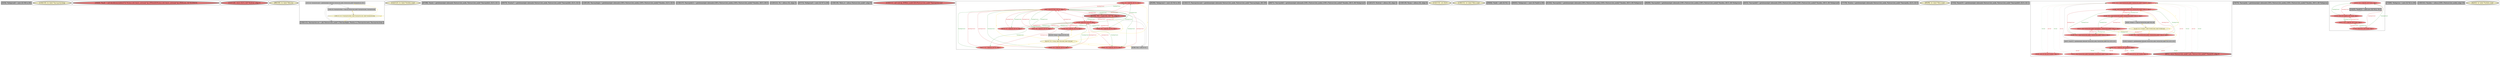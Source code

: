 
digraph G {





subgraph cluster36 {


node264 [penwidth=3.0,fontsize=20,fillcolor=grey,label="[5/54]  %idxprom8 = zext i32 %8 to i64",shape=rectangle,style=filled ]



}

subgraph cluster15 {


node225 [penwidth=3.0,fontsize=20,fillcolor=lemonchiffon,label="[134/135]  br label %arrayctor.loop",shape=ellipse,style=filled ]



}

subgraph cluster35 {


node263 [penwidth=3.0,fontsize=20,fillcolor=lightcoral,label="[19/20]  %call = call dereferenceable(272) %class.std::basic_ostream* @_ZNSolsEi(%class.std::basic_ostream* @_ZSt4cout, i32 %15)%15)",shape=ellipse,style=filled ]



}

subgraph cluster11 {


node208 [penwidth=3.0,fontsize=20,fillcolor=lightcoral,label="[125/126]  store i32 0, i32* %retval, align 4",shape=ellipse,style=filled ]



}

subgraph cluster19 {


node229 [penwidth=3.0,fontsize=20,fillcolor=lemonchiffon,label="[99/100]  br label %for.inc",shape=ellipse,style=filled ]



}

subgraph cluster9 {


node206 [fillcolor=grey,label="[107/114]  %arrayctor.next = getelementptr inbounds %struct.list_node, %struct.list_node* %arrayctor.cur, i64 1",shape=rectangle,style=filled ]
node205 [penwidth=3.0,fontsize=20,fillcolor=grey,label="[106/115]  %arrayctor.cur = phi %struct.list_node* [ %array.begin, %entry ], [ %arrayctor.next, %arrayctor.loop ]",shape=rectangle,style=filled ]
node203 [fillcolor=grey,label="[108/113]  %arrayctor.done = icmp eq %struct.list_node* %arrayctor.next, %arrayctor.end",shape=rectangle,style=filled ]
node204 [fillcolor=lemonchiffon,label="[109/112]  br i1 %arrayctor.done, label %arrayctor.cont, label %arrayctor.loop",shape=ellipse,style=filled ]

node205->node206 [style=solid,color=black,label="",penwidth=0.5,fontcolor=black ]
node206->node205 [style=solid,color=black,label="",penwidth=0.5,fontcolor=black ]
node204->node203 [style=solid,color=gold,label="C",penwidth=1.0,fontcolor=gold ]
node203->node204 [style=solid,color=black,label="",penwidth=0.5,fontcolor=black ]
node206->node203 [style=solid,color=black,label="",penwidth=0.5,fontcolor=black ]
node204->node204 [style=solid,color=gold,label="C",penwidth=1.0,fontcolor=gold ]
node204->node205 [style=solid,color=gold,label="C",penwidth=1.0,fontcolor=gold ]
node204->node206 [style=solid,color=gold,label="C",penwidth=1.0,fontcolor=gold ]


}

subgraph cluster8 {


node202 [penwidth=3.0,fontsize=20,fillcolor=lemonchiffon,label="[122/123]  br label %while.cond",shape=ellipse,style=filled ]



}

subgraph cluster10 {


node207 [penwidth=3.0,fontsize=20,fillcolor=grey,label="[87/88]  %next = getelementptr inbounds %struct.list_node, %struct.list_node* %arrayidx4, i32 0, i32 1",shape=rectangle,style=filled ]



}

subgraph cluster23 {


node233 [penwidth=3.0,fontsize=20,fillcolor=grey,label="[69/70]  %value7 = getelementptr inbounds %struct.list_node, %struct.list_node* %arrayidx6, i32 0, i32 0",shape=rectangle,style=filled ]



}

subgraph cluster7 {


node201 [penwidth=3.0,fontsize=20,fillcolor=grey,label="[128/129]  %array.begin = getelementptr inbounds [100 x %struct.list_node], [100 x %struct.list_node]* %nodes, i32 0, i32 0",shape=rectangle,style=filled ]



}

subgraph cluster14 {


node224 [penwidth=3.0,fontsize=20,fillcolor=grey,label="[136/137]  %arrayidx11 = getelementptr inbounds [100 x %struct.list_node], [100 x %struct.list_node]* %nodes, i64 0, i64 0",shape=rectangle,style=filled ]



}

subgraph cluster6 {


node200 [penwidth=3.0,fontsize=20,fillcolor=grey,label="[120/121]  %i = alloca i32, align 4",shape=rectangle,style=filled ]



}

subgraph cluster30 {


node258 [penwidth=3.0,fontsize=20,fillcolor=grey,label="[67/72]  %idxprom5 = zext i32 %7 to i64",shape=rectangle,style=filled ]



}

subgraph cluster31 {


node259 [penwidth=3.0,fontsize=20,fillcolor=grey,label="[138/139]  %list_it = alloca %struct.list_node*, align 8",shape=rectangle,style=filled ]



}

subgraph cluster0 {


node194 [penwidth=3.0,fontsize=20,fillcolor=lightcoral,label="[110/111]  call void @_ZN9list_nodeC2Ev(%struct.list_node* %arrayctor.cur)",shape=ellipse,style=filled ]



}

subgraph cluster13 {


node223 [fillcolor=lightcoral,label="[74/81]  %2 = load i32, i32* %i, align 4",shape=ellipse,style=filled ]
node221 [fillcolor=lightcoral,label="[82/83]  %6 = load i32, i32* %i, align 4",shape=ellipse,style=filled ]
node220 [fillcolor=lightcoral,label="[3/92]  store i32 %inc, i32* %i, align 4",shape=ellipse,style=filled ]
node218 [fillcolor=lemonchiffon,label="[94/101]  br i1 %cmp, label %for.body, label %for.end",shape=ellipse,style=filled ]
node216 [fillcolor=lightcoral,label="[66/73]  %7 = load i32, i32* %i, align 4",shape=ellipse,style=filled ]
node210 [fillcolor=lightcoral,label="[84/91]  %4 = load i32, i32* %i, align 4",shape=ellipse,style=filled ]
node211 [fillcolor=lightcoral,label="[4/55]  %8 = load i32, i32* %i, align 4",shape=ellipse,style=filled ]
node213 [fillcolor=grey,label="[93/102]  %cmp = icmp ult i32 %0, 99",shape=rectangle,style=filled ]
node219 [fillcolor=lightcoral,label="[1/104]  store i32 0, i32* %i, align 4",shape=ellipse,style=filled ]
node217 [fillcolor=lightcoral,label="[2/103]  %0 = load i32, i32* %i, align 4",shape=ellipse,style=filled ]
node212 [fillcolor=lightcoral,label="[56/57]  %1 = load i32, i32* %i, align 4",shape=ellipse,style=filled ]
node214 [fillcolor=lightcoral,label="[58/65]  %3 = load i32, i32* %i, align 4",shape=ellipse,style=filled ]
node222 [fillcolor=grey,label="[97/98]  %inc = add i32 %5, 1",shape=rectangle,style=filled ]
node215 [penwidth=3.0,fontsize=20,fillcolor=lightcoral,label="[0/105]  %5 = load i32, i32* %i, align 4",shape=ellipse,style=filled ]

node223->node219 [style=solid,color=firebrick3,label="A|indep|Const",penwidth=1.0,fontcolor=firebrick3 ]
node218->node220 [style=solid,color=gold,label="C",penwidth=1.0,fontcolor=gold ]
node218->node215 [style=solid,color=gold,label="C",penwidth=1.0,fontcolor=gold ]
node218->node210 [style=solid,color=gold,label="C",penwidth=1.0,fontcolor=gold ]
node219->node216 [style=solid,color=forestgreen,label="T|indep|Const",penwidth=1.0,fontcolor=forestgreen ]
node216->node219 [style=solid,color=firebrick3,label="A|indep|Const",penwidth=1.0,fontcolor=firebrick3 ]
node211->node220 [style=solid,color=firebrick3,label="A|indep|Const",penwidth=1.0,fontcolor=firebrick3 ]
node212->node220 [style=solid,color=firebrick3,label="A|indep|Const",penwidth=1.0,fontcolor=firebrick3 ]
node217->node220 [style=solid,color=firebrick3,label="A|indep|Const",penwidth=1.0,fontcolor=firebrick3 ]
node210->node220 [style=solid,color=firebrick3,label="A|indep|Const",penwidth=1.0,fontcolor=firebrick3 ]
node219->node223 [style=solid,color=forestgreen,label="T|indep|Const",penwidth=1.0,fontcolor=forestgreen ]
node219->node214 [style=solid,color=forestgreen,label="T|indep|Const",penwidth=1.0,fontcolor=forestgreen ]
node219->node210 [style=solid,color=forestgreen,label="T|indep|Const",penwidth=1.0,fontcolor=forestgreen ]
node215->node222 [style=solid,color=black,label="",penwidth=0.5,fontcolor=black ]
node214->node219 [style=solid,color=firebrick3,label="A|indep|Const",penwidth=1.0,fontcolor=firebrick3 ]
node220->node217 [style=solid,color=forestgreen,label="T|indep|Const",penwidth=1.0,fontcolor=forestgreen ]
node220->node216 [style=solid,color=forestgreen,label="T|indep|Const",penwidth=1.0,fontcolor=forestgreen ]
node217->node213 [style=solid,color=black,label="",penwidth=0.5,fontcolor=black ]
node223->node220 [style=solid,color=firebrick3,label="A|indep|Const",penwidth=1.0,fontcolor=firebrick3 ]
node210->node219 [style=solid,color=firebrick3,label="A|indep|Const",penwidth=1.0,fontcolor=firebrick3 ]
node218->node222 [style=solid,color=gold,label="C",penwidth=1.0,fontcolor=gold ]
node218->node218 [style=solid,color=gold,label="C",penwidth=1.0,fontcolor=gold ]
node219->node215 [style=solid,color=forestgreen,label="T|indep|Const",penwidth=1.0,fontcolor=forestgreen ]
node219->node211 [style=solid,color=forestgreen,label="T|indep|Const",penwidth=1.0,fontcolor=forestgreen ]
node220->node223 [style=solid,color=forestgreen,label="T|indep|Const",penwidth=1.0,fontcolor=forestgreen ]
node219->node217 [style=solid,color=forestgreen,label="T|indep|Const",penwidth=1.0,fontcolor=forestgreen ]
node218->node214 [style=solid,color=gold,label="C",penwidth=1.0,fontcolor=gold ]
node216->node220 [style=solid,color=firebrick3,label="A|indep|Const",penwidth=1.0,fontcolor=firebrick3 ]
node211->node219 [style=solid,color=firebrick3,label="A|indep|Const",penwidth=1.0,fontcolor=firebrick3 ]
node215->node219 [style=solid,color=firebrick3,label="A|indep|Const",penwidth=1.0,fontcolor=firebrick3 ]
node217->node219 [style=solid,color=firebrick3,label="A|indep|Const",penwidth=1.0,fontcolor=firebrick3 ]
node220->node211 [style=solid,color=forestgreen,label="T|indep|Const",penwidth=1.0,fontcolor=forestgreen ]
node214->node220 [style=solid,color=firebrick3,label="A|indep|Const",penwidth=1.0,fontcolor=firebrick3 ]
node220->node210 [style=solid,color=forestgreen,label="T|indep|Const",penwidth=1.0,fontcolor=forestgreen ]
node219->node221 [style=solid,color=forestgreen,label="T|indep|Const",penwidth=1.0,fontcolor=forestgreen ]
node221->node219 [style=solid,color=firebrick3,label="A|indep|Const",penwidth=1.0,fontcolor=firebrick3 ]
node218->node213 [style=solid,color=gold,label="C",penwidth=1.0,fontcolor=gold ]
node218->node212 [style=solid,color=gold,label="C",penwidth=1.0,fontcolor=gold ]
node219->node212 [style=solid,color=forestgreen,label="T|indep|Const",penwidth=1.0,fontcolor=forestgreen ]
node213->node218 [style=solid,color=black,label="",penwidth=0.5,fontcolor=black ]
node220->node214 [style=solid,color=forestgreen,label="T|indep|Const",penwidth=1.0,fontcolor=forestgreen ]
node215->node220 [style=solid,color=firebrick3,label="A|indep|Const",penwidth=1.0,fontcolor=firebrick3 ]
node218->node217 [style=solid,color=gold,label="C",penwidth=1.0,fontcolor=gold ]
node218->node223 [style=solid,color=gold,label="C",penwidth=1.0,fontcolor=gold ]
node221->node220 [style=solid,color=firebrick3,label="A|indep|Const",penwidth=1.0,fontcolor=firebrick3 ]
node220->node221 [style=solid,color=forestgreen,label="T|indep|Const",penwidth=1.0,fontcolor=forestgreen ]
node212->node219 [style=solid,color=firebrick3,label="A|indep|Const",penwidth=1.0,fontcolor=firebrick3 ]
node222->node220 [style=solid,color=black,label="",penwidth=0.5,fontcolor=black ]
node220->node215 [style=solid,color=forestgreen,label="T|indep|Const",penwidth=1.0,fontcolor=forestgreen ]
node220->node212 [style=solid,color=forestgreen,label="T|indep|Const",penwidth=1.0,fontcolor=forestgreen ]


}

subgraph cluster5 {


node199 [penwidth=3.0,fontsize=20,fillcolor=grey,label="[85/90]  %idxprom3 = zext i32 %4 to i64",shape=rectangle,style=filled ]



}

subgraph cluster1 {


node195 [penwidth=3.0,fontsize=20,fillcolor=grey,label="[116/117]  %arrayctor.end = getelementptr inbounds %struct.list_node, %struct.list_node* %array.begin, i64 100",shape=rectangle,style=filled ]



}

subgraph cluster32 {


node260 [penwidth=3.0,fontsize=20,fillcolor=grey,label="[68/71]  %arrayidx6 = getelementptr inbounds [100 x %struct.list_node], [100 x %struct.list_node]* %nodes, i64 0, i64 %idxprom5",shape=rectangle,style=filled ]



}

subgraph cluster3 {


node197 [penwidth=3.0,fontsize=20,fillcolor=grey,label="[124/127]  %retval = alloca i32, align 4",shape=rectangle,style=filled ]



}

subgraph cluster4 {


node198 [penwidth=3.0,fontsize=20,fillcolor=grey,label="[118/119]  %sum = alloca i32, align 4",shape=rectangle,style=filled ]



}

subgraph cluster17 {


node227 [penwidth=3.0,fontsize=20,fillcolor=lemonchiffon,label="[132/133]  ret i32 0",shape=ellipse,style=filled ]



}

subgraph cluster16 {


node226 [penwidth=3.0,fontsize=20,fillcolor=lemonchiffon,label="[130/131]  br label %for.cond",shape=ellipse,style=filled ]



}

subgraph cluster2 {


node196 [penwidth=3.0,fontsize=20,fillcolor=grey,label="[59/64]  %add = add i32 %3, 1",shape=rectangle,style=filled ]



}

subgraph cluster34 {


node262 [penwidth=3.0,fontsize=20,fillcolor=grey,label="[60/63]  %idxprom1 = zext i32 %add to i64",shape=rectangle,style=filled ]



}

subgraph cluster22 {


node232 [penwidth=3.0,fontsize=20,fillcolor=grey,label="[61/62]  %arrayidx2 = getelementptr inbounds [100 x %struct.list_node], [100 x %struct.list_node]* %nodes, i64 0, i64 %idxprom1",shape=rectangle,style=filled ]



}

subgraph cluster25 {


node249 [penwidth=3.0,fontsize=20,fillcolor=grey,label="[86/89]  %arrayidx4 = getelementptr inbounds [100 x %struct.list_node], [100 x %struct.list_node]* %nodes, i64 0, i64 %idxprom3",shape=rectangle,style=filled ]



}

subgraph cluster18 {


node228 [penwidth=3.0,fontsize=20,fillcolor=grey,label="[6/53]  %arrayidx9 = getelementptr inbounds [100 x %struct.list_node], [100 x %struct.list_node]* %nodes, i64 0, i64 %idxprom8",shape=rectangle,style=filled ]



}

subgraph cluster29 {


node257 [penwidth=3.0,fontsize=20,fillcolor=grey,label="[77/78]  %value = getelementptr inbounds %struct.list_node, %struct.list_node* %arrayidx, i32 0, i32 0",shape=rectangle,style=filled ]



}

subgraph cluster20 {


node230 [penwidth=3.0,fontsize=20,fillcolor=lemonchiffon,label="[95/96]  br label %for.cond",shape=ellipse,style=filled ]



}

subgraph cluster26 {


node250 [penwidth=3.0,fontsize=20,fillcolor=grey,label="[7/52]  %next10 = getelementptr inbounds %struct.list_node, %struct.list_node* %arrayidx9, i32 0, i32 1",shape=rectangle,style=filled ]



}

subgraph cluster24 {


node247 [fillcolor=lightcoral,label="[9/50]  %14 = load %struct.list_node*, %struct.list_node** %next15, align 8",shape=ellipse,style=filled ]
node246 [fillcolor=lightcoral,label="[10/49]  store %struct.list_node* %14, %struct.list_node** %list_it, align 8",shape=ellipse,style=filled ]
node244 [fillcolor=lemonchiffon,label="[41/44]  br i1 %cmp12, label %while.body, label %while.end",shape=ellipse,style=filled ]
node248 [fillcolor=lightcoral,label="[39/46]  %9 = load %struct.list_node*, %struct.list_node** %list_it, align 8",shape=ellipse,style=filled ]
node243 [fillcolor=lightcoral,label="[28/29]  store i32 %6, i32* %value7, align 16",shape=ellipse,style=filled ]
node245 [fillcolor=lightcoral,label="[35/38]  %13 = load %struct.list_node*, %struct.list_node** %list_it, align 8",shape=ellipse,style=filled ]
node242 [fillcolor=grey,label="[12/33]  %value13 = getelementptr inbounds %struct.list_node, %struct.list_node* %10, i32 0, i32 0",shape=rectangle,style=filled ]
node241 [fillcolor=lightcoral,label="[30/31]  store %struct.list_node* %arrayidx2, %struct.list_node** %next, align 8",shape=ellipse,style=filled ]
node240 [fillcolor=grey,label="[36/37]  %next15 = getelementptr inbounds %struct.list_node, %struct.list_node* %13, i32 0, i32 1",shape=rectangle,style=filled ]
node235 [fillcolor=lightcoral,label="[13/32]  %11 = load i32, i32* %value13, align 8",shape=ellipse,style=filled ]
node238 [fillcolor=grey,label="[40/45]  %cmp12 = icmp ne %struct.list_node* %9, null",shape=rectangle,style=filled ]
node234 [fillcolor=lightcoral,label="[26/27]  store i32 %1, i32* %value, align 16",shape=ellipse,style=filled ]
node236 [fillcolor=lightcoral,label="[11/48]  %10 = load %struct.list_node*, %struct.list_node** %list_it, align 8",shape=ellipse,style=filled ]
node237 [fillcolor=lightcoral,label="[34/47]  store %struct.list_node* %arrayidx11, %struct.list_node** %list_it, align 8",shape=ellipse,style=filled ]
node239 [penwidth=3.0,fontsize=20,fillcolor=lightcoral,label="[8/51]  store %struct.list_node* null, %struct.list_node** %next10, align 8",shape=ellipse,style=filled ]

node244->node248 [style=solid,color=gold,label="C",penwidth=1.0,fontcolor=gold ]
node244->node245 [style=solid,color=gold,label="C",penwidth=1.0,fontcolor=gold ]
node248->node238 [style=solid,color=black,label="",penwidth=0.5,fontcolor=black ]
node244->node244 [style=solid,color=gold,label="C",penwidth=1.0,fontcolor=gold ]
node245->node240 [style=solid,color=black,label="",penwidth=0.5,fontcolor=black ]
node244->node240 [style=solid,color=gold,label="C",penwidth=1.0,fontcolor=gold ]
node244->node236 [style=solid,color=gold,label="C",penwidth=1.0,fontcolor=gold ]
node235->node239 [style=dotted,color=firebrick3,label="A|Conf",penwidth=1.0,fontcolor=firebrick3 ]
node234->node235 [style=dotted,color=forestgreen,label="T|Conf",penwidth=1.0,fontcolor=forestgreen ]
node237->node245 [style=solid,color=forestgreen,label="T|indep|Const",penwidth=1.0,fontcolor=forestgreen ]
node237->node236 [style=solid,color=forestgreen,label="T|indep|Const",penwidth=1.0,fontcolor=forestgreen ]
node244->node246 [style=solid,color=gold,label="C",penwidth=1.0,fontcolor=gold ]
node243->node235 [style=dotted,color=forestgreen,label="T|Conf",penwidth=1.0,fontcolor=forestgreen ]
node243->node247 [style=dotted,color=forestgreen,label="T|Conf",penwidth=1.0,fontcolor=forestgreen ]
node239->node247 [style=dotted,color=forestgreen,label="T|Conf",penwidth=1.0,fontcolor=forestgreen ]
node247->node239 [style=dotted,color=firebrick3,label="A|Conf",penwidth=1.0,fontcolor=firebrick3 ]
node246->node245 [style=solid,color=forestgreen,label="T|indep|Const",penwidth=1.0,fontcolor=forestgreen ]
node248->node246 [style=solid,color=firebrick3,label="A|indep|Const",penwidth=1.0,fontcolor=firebrick3 ]
node246->node236 [style=solid,color=forestgreen,label="T|indep|Const",penwidth=1.0,fontcolor=forestgreen ]
node247->node246 [style=solid,color=black,label="",penwidth=0.5,fontcolor=black ]
node245->node237 [style=solid,color=firebrick3,label="A|indep|Const",penwidth=1.0,fontcolor=firebrick3 ]
node247->node243 [style=dotted,color=firebrick3,label="A|Conf",penwidth=1.0,fontcolor=firebrick3 ]
node234->node247 [style=dotted,color=forestgreen,label="T|Conf",penwidth=1.0,fontcolor=forestgreen ]
node245->node246 [style=solid,color=firebrick3,label="A|indep|Const",penwidth=1.0,fontcolor=firebrick3 ]
node244->node238 [style=solid,color=gold,label="C",penwidth=1.0,fontcolor=gold ]
node241->node247 [style=dotted,color=forestgreen,label="T|Conf",penwidth=1.0,fontcolor=forestgreen ]
node244->node235 [style=solid,color=gold,label="C",penwidth=1.0,fontcolor=gold ]
node236->node237 [style=solid,color=firebrick3,label="A|indep|Const",penwidth=1.0,fontcolor=firebrick3 ]
node246->node248 [style=solid,color=forestgreen,label="T|indep|Const",penwidth=1.0,fontcolor=forestgreen ]
node235->node234 [style=dotted,color=firebrick3,label="A|Conf",penwidth=1.0,fontcolor=firebrick3 ]
node244->node242 [style=solid,color=gold,label="C",penwidth=1.0,fontcolor=gold ]
node240->node247 [style=solid,color=black,label="",penwidth=0.5,fontcolor=black ]
node239->node235 [style=dotted,color=forestgreen,label="T|Conf",penwidth=1.0,fontcolor=forestgreen ]
node236->node246 [style=solid,color=firebrick3,label="A|indep|Const",penwidth=1.0,fontcolor=firebrick3 ]
node235->node243 [style=dotted,color=firebrick3,label="A|Conf",penwidth=1.0,fontcolor=firebrick3 ]
node247->node234 [style=dotted,color=firebrick3,label="A|Conf",penwidth=1.0,fontcolor=firebrick3 ]
node244->node247 [style=solid,color=gold,label="C",penwidth=1.0,fontcolor=gold ]
node248->node237 [style=solid,color=firebrick3,label="A|indep|Const",penwidth=1.0,fontcolor=firebrick3 ]
node237->node248 [style=solid,color=forestgreen,label="T|indep|Const",penwidth=1.0,fontcolor=forestgreen ]
node235->node241 [style=dotted,color=firebrick3,label="A|Conf",penwidth=1.0,fontcolor=firebrick3 ]
node241->node235 [style=dotted,color=forestgreen,label="T|Conf",penwidth=1.0,fontcolor=forestgreen ]
node238->node244 [style=solid,color=black,label="",penwidth=0.5,fontcolor=black ]
node247->node241 [style=dotted,color=firebrick3,label="A|Conf",penwidth=1.0,fontcolor=firebrick3 ]
node236->node242 [style=solid,color=black,label="",penwidth=0.5,fontcolor=black ]
node242->node235 [style=solid,color=black,label="",penwidth=0.5,fontcolor=black ]


}

subgraph cluster28 {


node256 [penwidth=3.0,fontsize=20,fillcolor=grey,label="[76/79]  %arrayidx = getelementptr inbounds [100 x %struct.list_node], [100 x %struct.list_node]* %nodes, i64 0, i64 %idxprom",shape=rectangle,style=filled ]



}

subgraph cluster27 {


node255 [fillcolor=lightcoral,label="[16/23]  %12 = load i32, i32* %sum, align 4",shape=ellipse,style=filled ]
node254 [penwidth=3.0,fontsize=20,fillcolor=grey,label="[14/25]  %add14 = add nsw i32 %12, %11",shape=rectangle,style=filled ]
node253 [fillcolor=lightcoral,label="[15/24]  store i32 %add14, i32* %sum, align 4",shape=ellipse,style=filled ]
node251 [fillcolor=lightcoral,label="[17/22]  store i32 0, i32* %sum, align 4",shape=ellipse,style=filled ]
node252 [fillcolor=lightcoral,label="[18/21]  %15 = load i32, i32* %sum, align 4",shape=ellipse,style=filled ]

node253->node255 [style=solid,color=forestgreen,label="T|indep|Const",penwidth=1.0,fontcolor=forestgreen ]
node253->node252 [style=solid,color=forestgreen,label="T|indep|Const",penwidth=1.0,fontcolor=forestgreen ]
node254->node253 [style=solid,color=black,label="",penwidth=0.5,fontcolor=black ]
node255->node254 [style=solid,color=black,label="",penwidth=0.5,fontcolor=black ]
node252->node253 [style=solid,color=firebrick3,label="A|indep|Const",penwidth=1.0,fontcolor=firebrick3 ]
node255->node251 [style=solid,color=firebrick3,label="A|indep|Const",penwidth=1.0,fontcolor=firebrick3 ]
node252->node251 [style=solid,color=firebrick3,label="A|indep|Const",penwidth=1.0,fontcolor=firebrick3 ]
node251->node255 [style=solid,color=forestgreen,label="T|indep|Const",penwidth=1.0,fontcolor=forestgreen ]
node255->node253 [style=solid,color=firebrick3,label="A|indep|Const",penwidth=1.0,fontcolor=firebrick3 ]
node251->node252 [style=solid,color=forestgreen,label="T|indep|Const",penwidth=1.0,fontcolor=forestgreen ]


}

subgraph cluster21 {


node231 [penwidth=3.0,fontsize=20,fillcolor=grey,label="[75/80]  %idxprom = zext i32 %2 to i64",shape=rectangle,style=filled ]



}

subgraph cluster12 {


node209 [penwidth=3.0,fontsize=20,fillcolor=grey,label="[140/141]  %nodes = alloca [100 x %struct.list_node], align 16",shape=rectangle,style=filled ]



}

subgraph cluster33 {


node261 [penwidth=3.0,fontsize=20,fillcolor=lemonchiffon,label="[42/43]  br label %while.cond",shape=ellipse,style=filled ]



}

}
